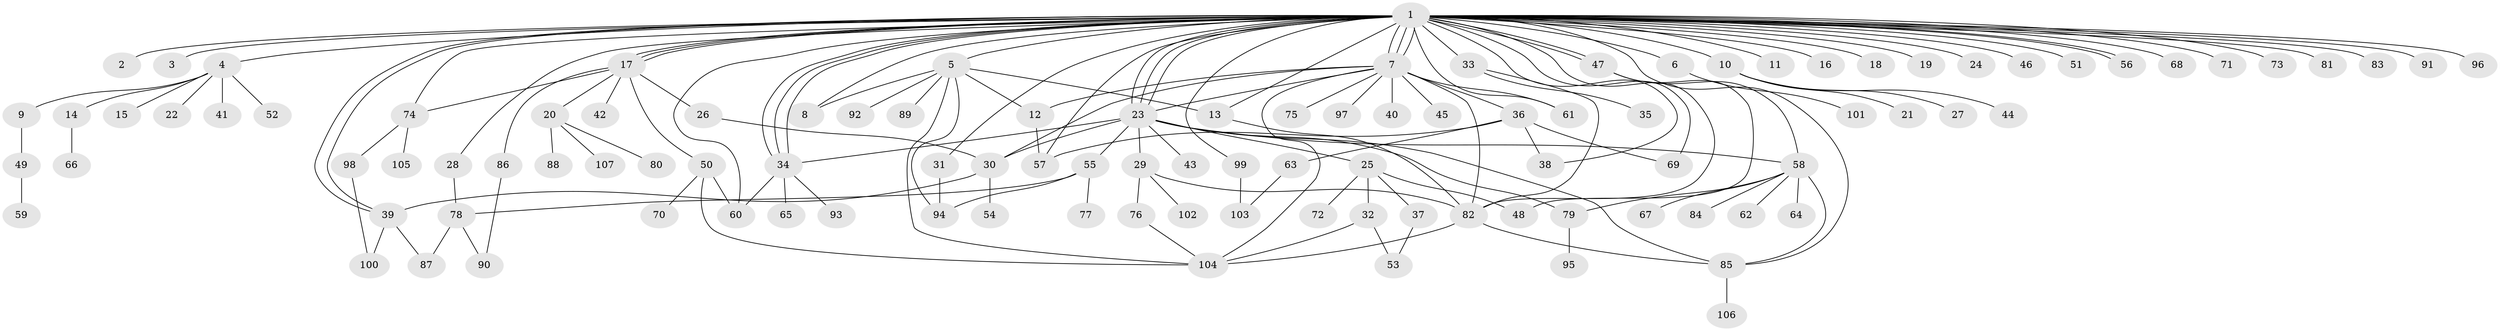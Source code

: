 // Generated by graph-tools (version 1.1) at 2025/46/03/09/25 04:46:55]
// undirected, 107 vertices, 156 edges
graph export_dot {
graph [start="1"]
  node [color=gray90,style=filled];
  1;
  2;
  3;
  4;
  5;
  6;
  7;
  8;
  9;
  10;
  11;
  12;
  13;
  14;
  15;
  16;
  17;
  18;
  19;
  20;
  21;
  22;
  23;
  24;
  25;
  26;
  27;
  28;
  29;
  30;
  31;
  32;
  33;
  34;
  35;
  36;
  37;
  38;
  39;
  40;
  41;
  42;
  43;
  44;
  45;
  46;
  47;
  48;
  49;
  50;
  51;
  52;
  53;
  54;
  55;
  56;
  57;
  58;
  59;
  60;
  61;
  62;
  63;
  64;
  65;
  66;
  67;
  68;
  69;
  70;
  71;
  72;
  73;
  74;
  75;
  76;
  77;
  78;
  79;
  80;
  81;
  82;
  83;
  84;
  85;
  86;
  87;
  88;
  89;
  90;
  91;
  92;
  93;
  94;
  95;
  96;
  97;
  98;
  99;
  100;
  101;
  102;
  103;
  104;
  105;
  106;
  107;
  1 -- 2;
  1 -- 3;
  1 -- 4;
  1 -- 5;
  1 -- 6;
  1 -- 7;
  1 -- 7;
  1 -- 7;
  1 -- 8;
  1 -- 10;
  1 -- 11;
  1 -- 13;
  1 -- 16;
  1 -- 17;
  1 -- 17;
  1 -- 17;
  1 -- 18;
  1 -- 19;
  1 -- 23;
  1 -- 23;
  1 -- 23;
  1 -- 24;
  1 -- 28;
  1 -- 31;
  1 -- 33;
  1 -- 34;
  1 -- 34;
  1 -- 34;
  1 -- 38;
  1 -- 39;
  1 -- 39;
  1 -- 46;
  1 -- 47;
  1 -- 47;
  1 -- 51;
  1 -- 56;
  1 -- 56;
  1 -- 57;
  1 -- 60;
  1 -- 61;
  1 -- 68;
  1 -- 69;
  1 -- 71;
  1 -- 73;
  1 -- 74;
  1 -- 81;
  1 -- 82;
  1 -- 83;
  1 -- 85;
  1 -- 91;
  1 -- 96;
  1 -- 99;
  4 -- 9;
  4 -- 14;
  4 -- 15;
  4 -- 22;
  4 -- 41;
  4 -- 52;
  5 -- 8;
  5 -- 12;
  5 -- 13;
  5 -- 89;
  5 -- 92;
  5 -- 94;
  5 -- 104;
  6 -- 101;
  7 -- 12;
  7 -- 23;
  7 -- 30;
  7 -- 36;
  7 -- 40;
  7 -- 45;
  7 -- 61;
  7 -- 75;
  7 -- 82;
  7 -- 97;
  7 -- 104;
  9 -- 49;
  10 -- 21;
  10 -- 27;
  10 -- 44;
  12 -- 57;
  13 -- 82;
  14 -- 66;
  17 -- 20;
  17 -- 26;
  17 -- 42;
  17 -- 50;
  17 -- 74;
  17 -- 86;
  20 -- 80;
  20 -- 88;
  20 -- 107;
  23 -- 25;
  23 -- 29;
  23 -- 30;
  23 -- 34;
  23 -- 43;
  23 -- 55;
  23 -- 58;
  23 -- 79;
  23 -- 85;
  25 -- 32;
  25 -- 37;
  25 -- 48;
  25 -- 72;
  26 -- 30;
  28 -- 78;
  29 -- 76;
  29 -- 82;
  29 -- 102;
  30 -- 39;
  30 -- 54;
  31 -- 94;
  32 -- 53;
  32 -- 104;
  33 -- 35;
  33 -- 82;
  34 -- 60;
  34 -- 65;
  34 -- 93;
  36 -- 38;
  36 -- 57;
  36 -- 63;
  36 -- 69;
  37 -- 53;
  39 -- 87;
  39 -- 100;
  47 -- 48;
  47 -- 58;
  49 -- 59;
  50 -- 60;
  50 -- 70;
  50 -- 104;
  55 -- 77;
  55 -- 78;
  55 -- 94;
  58 -- 62;
  58 -- 64;
  58 -- 67;
  58 -- 79;
  58 -- 84;
  58 -- 85;
  63 -- 103;
  74 -- 98;
  74 -- 105;
  76 -- 104;
  78 -- 87;
  78 -- 90;
  79 -- 95;
  82 -- 85;
  82 -- 104;
  85 -- 106;
  86 -- 90;
  98 -- 100;
  99 -- 103;
}
